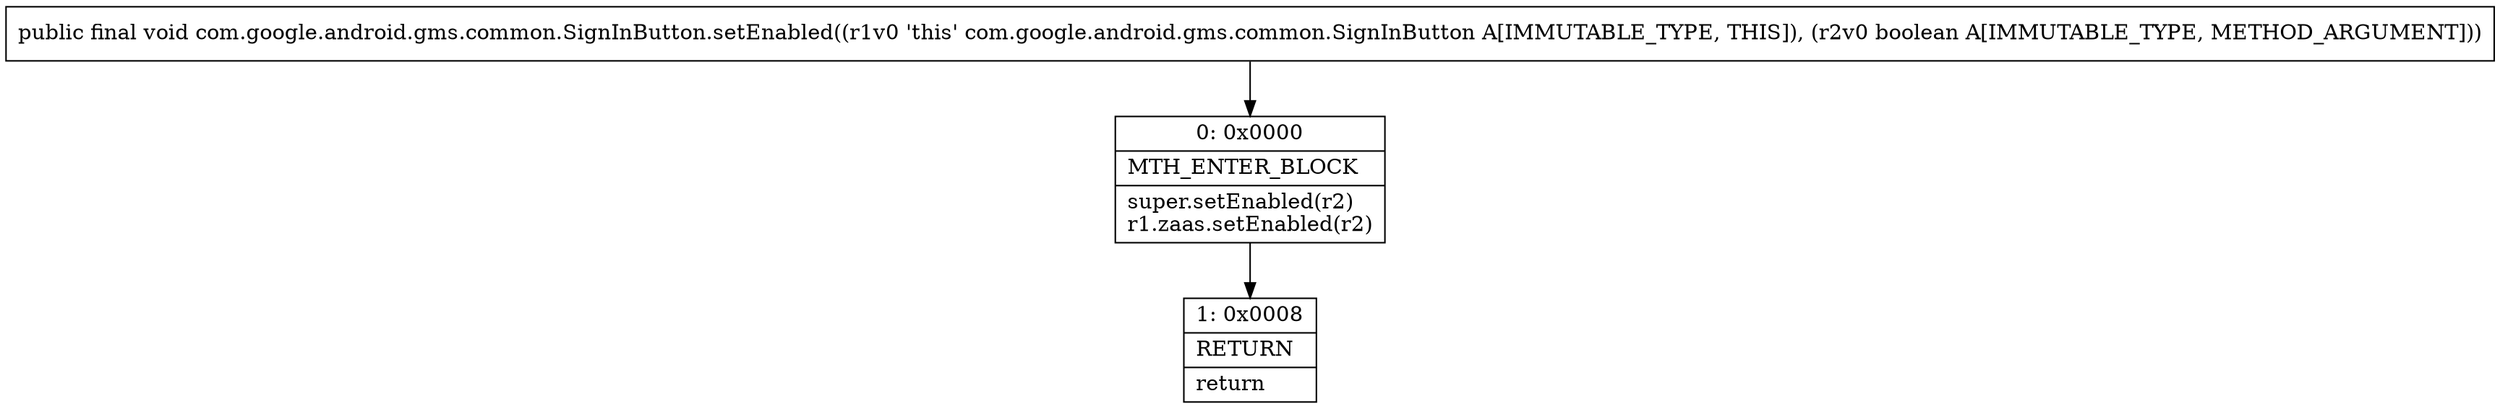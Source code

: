 digraph "CFG forcom.google.android.gms.common.SignInButton.setEnabled(Z)V" {
Node_0 [shape=record,label="{0\:\ 0x0000|MTH_ENTER_BLOCK\l|super.setEnabled(r2)\lr1.zaas.setEnabled(r2)\l}"];
Node_1 [shape=record,label="{1\:\ 0x0008|RETURN\l|return\l}"];
MethodNode[shape=record,label="{public final void com.google.android.gms.common.SignInButton.setEnabled((r1v0 'this' com.google.android.gms.common.SignInButton A[IMMUTABLE_TYPE, THIS]), (r2v0 boolean A[IMMUTABLE_TYPE, METHOD_ARGUMENT])) }"];
MethodNode -> Node_0;
Node_0 -> Node_1;
}


